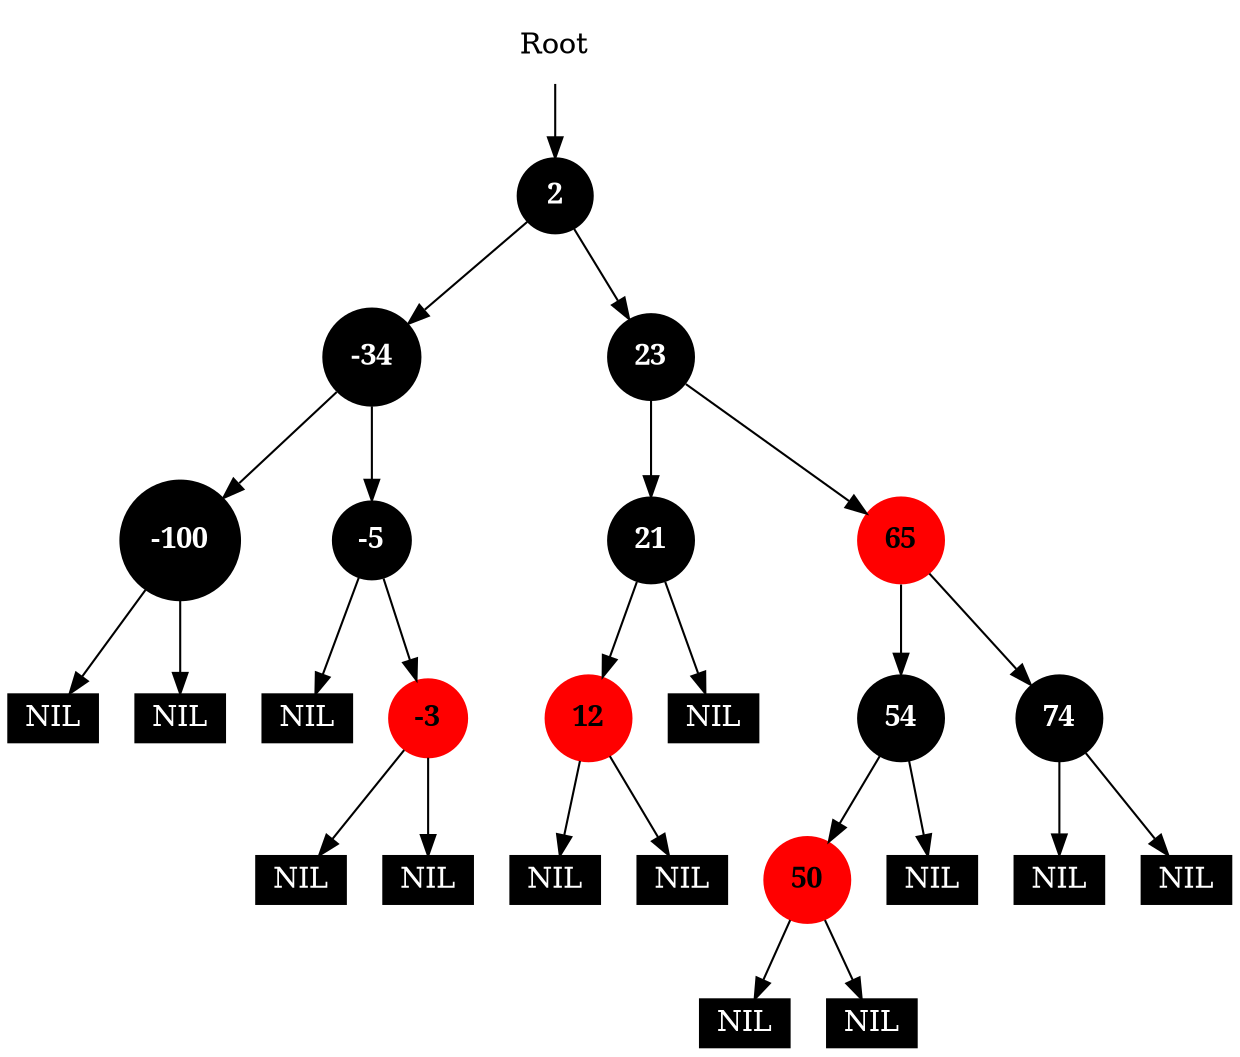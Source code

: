 digraph G {
node [shape=circle];
root [label="Root", shape = plaintext]
2[color=black fontcolor=white style=filled fontname=bold]
root -> 2
-34[color=black fontcolor=white style=filled fontname=bold]
2 -> -34;
-100[color=black fontcolor=white style=filled fontname=bold]
-34 -> -100;
nil0[label="NIL" shape = record color=black fontcolor=white style=filled height=0.01 width=0.01]
-100 -> nil0;
-100 -> nil1;
nil1[label="NIL" shape = record color=black fontcolor=white style=filled height=0.01 width=0.01]
-5[color=black fontcolor=white style=filled fontname=bold]
-34 -> -5;
nil2[label="NIL" shape = record color=black fontcolor=white style=filled height=0.01 width=0.01]
-5 -> nil2;
-3[color=red style=filled fontname=bold]
-5 -> -3;
nil3[label="NIL" shape = record color=black fontcolor=white style=filled height=0.01 width=0.01]
-3 -> nil3;
-3 -> nil4;
nil4[label="NIL" shape = record color=black fontcolor=white style=filled height=0.01 width=0.01]
23[color=black fontcolor=white style=filled fontname=bold]
2 -> 23;
21[color=black fontcolor=white style=filled fontname=bold]
23 -> 21;
12[color=red style=filled fontname=bold]
21 -> 12;
nil5[label="NIL" shape = record color=black fontcolor=white style=filled height=0.01 width=0.01]
12 -> nil5;
12 -> nil6;
nil6[label="NIL" shape = record color=black fontcolor=white style=filled height=0.01 width=0.01]
21 -> nil7;
nil7[label="NIL" shape = record color=black fontcolor=white style=filled height=0.01 width=0.01]
65[color=red style=filled fontname=bold]
23 -> 65;
54[color=black fontcolor=white style=filled fontname=bold]
65 -> 54;
50[color=red style=filled fontname=bold]
54 -> 50;
nil8[label="NIL" shape = record color=black fontcolor=white style=filled height=0.01 width=0.01]
50 -> nil8;
50 -> nil9;
nil9[label="NIL" shape = record color=black fontcolor=white style=filled height=0.01 width=0.01]
54 -> nil10;
nil10[label="NIL" shape = record color=black fontcolor=white style=filled height=0.01 width=0.01]
74[color=black fontcolor=white style=filled fontname=bold]
65 -> 74;
nil11[label="NIL" shape = record color=black fontcolor=white style=filled height=0.01 width=0.01]
74 -> nil11;
74 -> nil12;
nil12[label="NIL" shape = record color=black fontcolor=white style=filled height=0.01 width=0.01]
}
